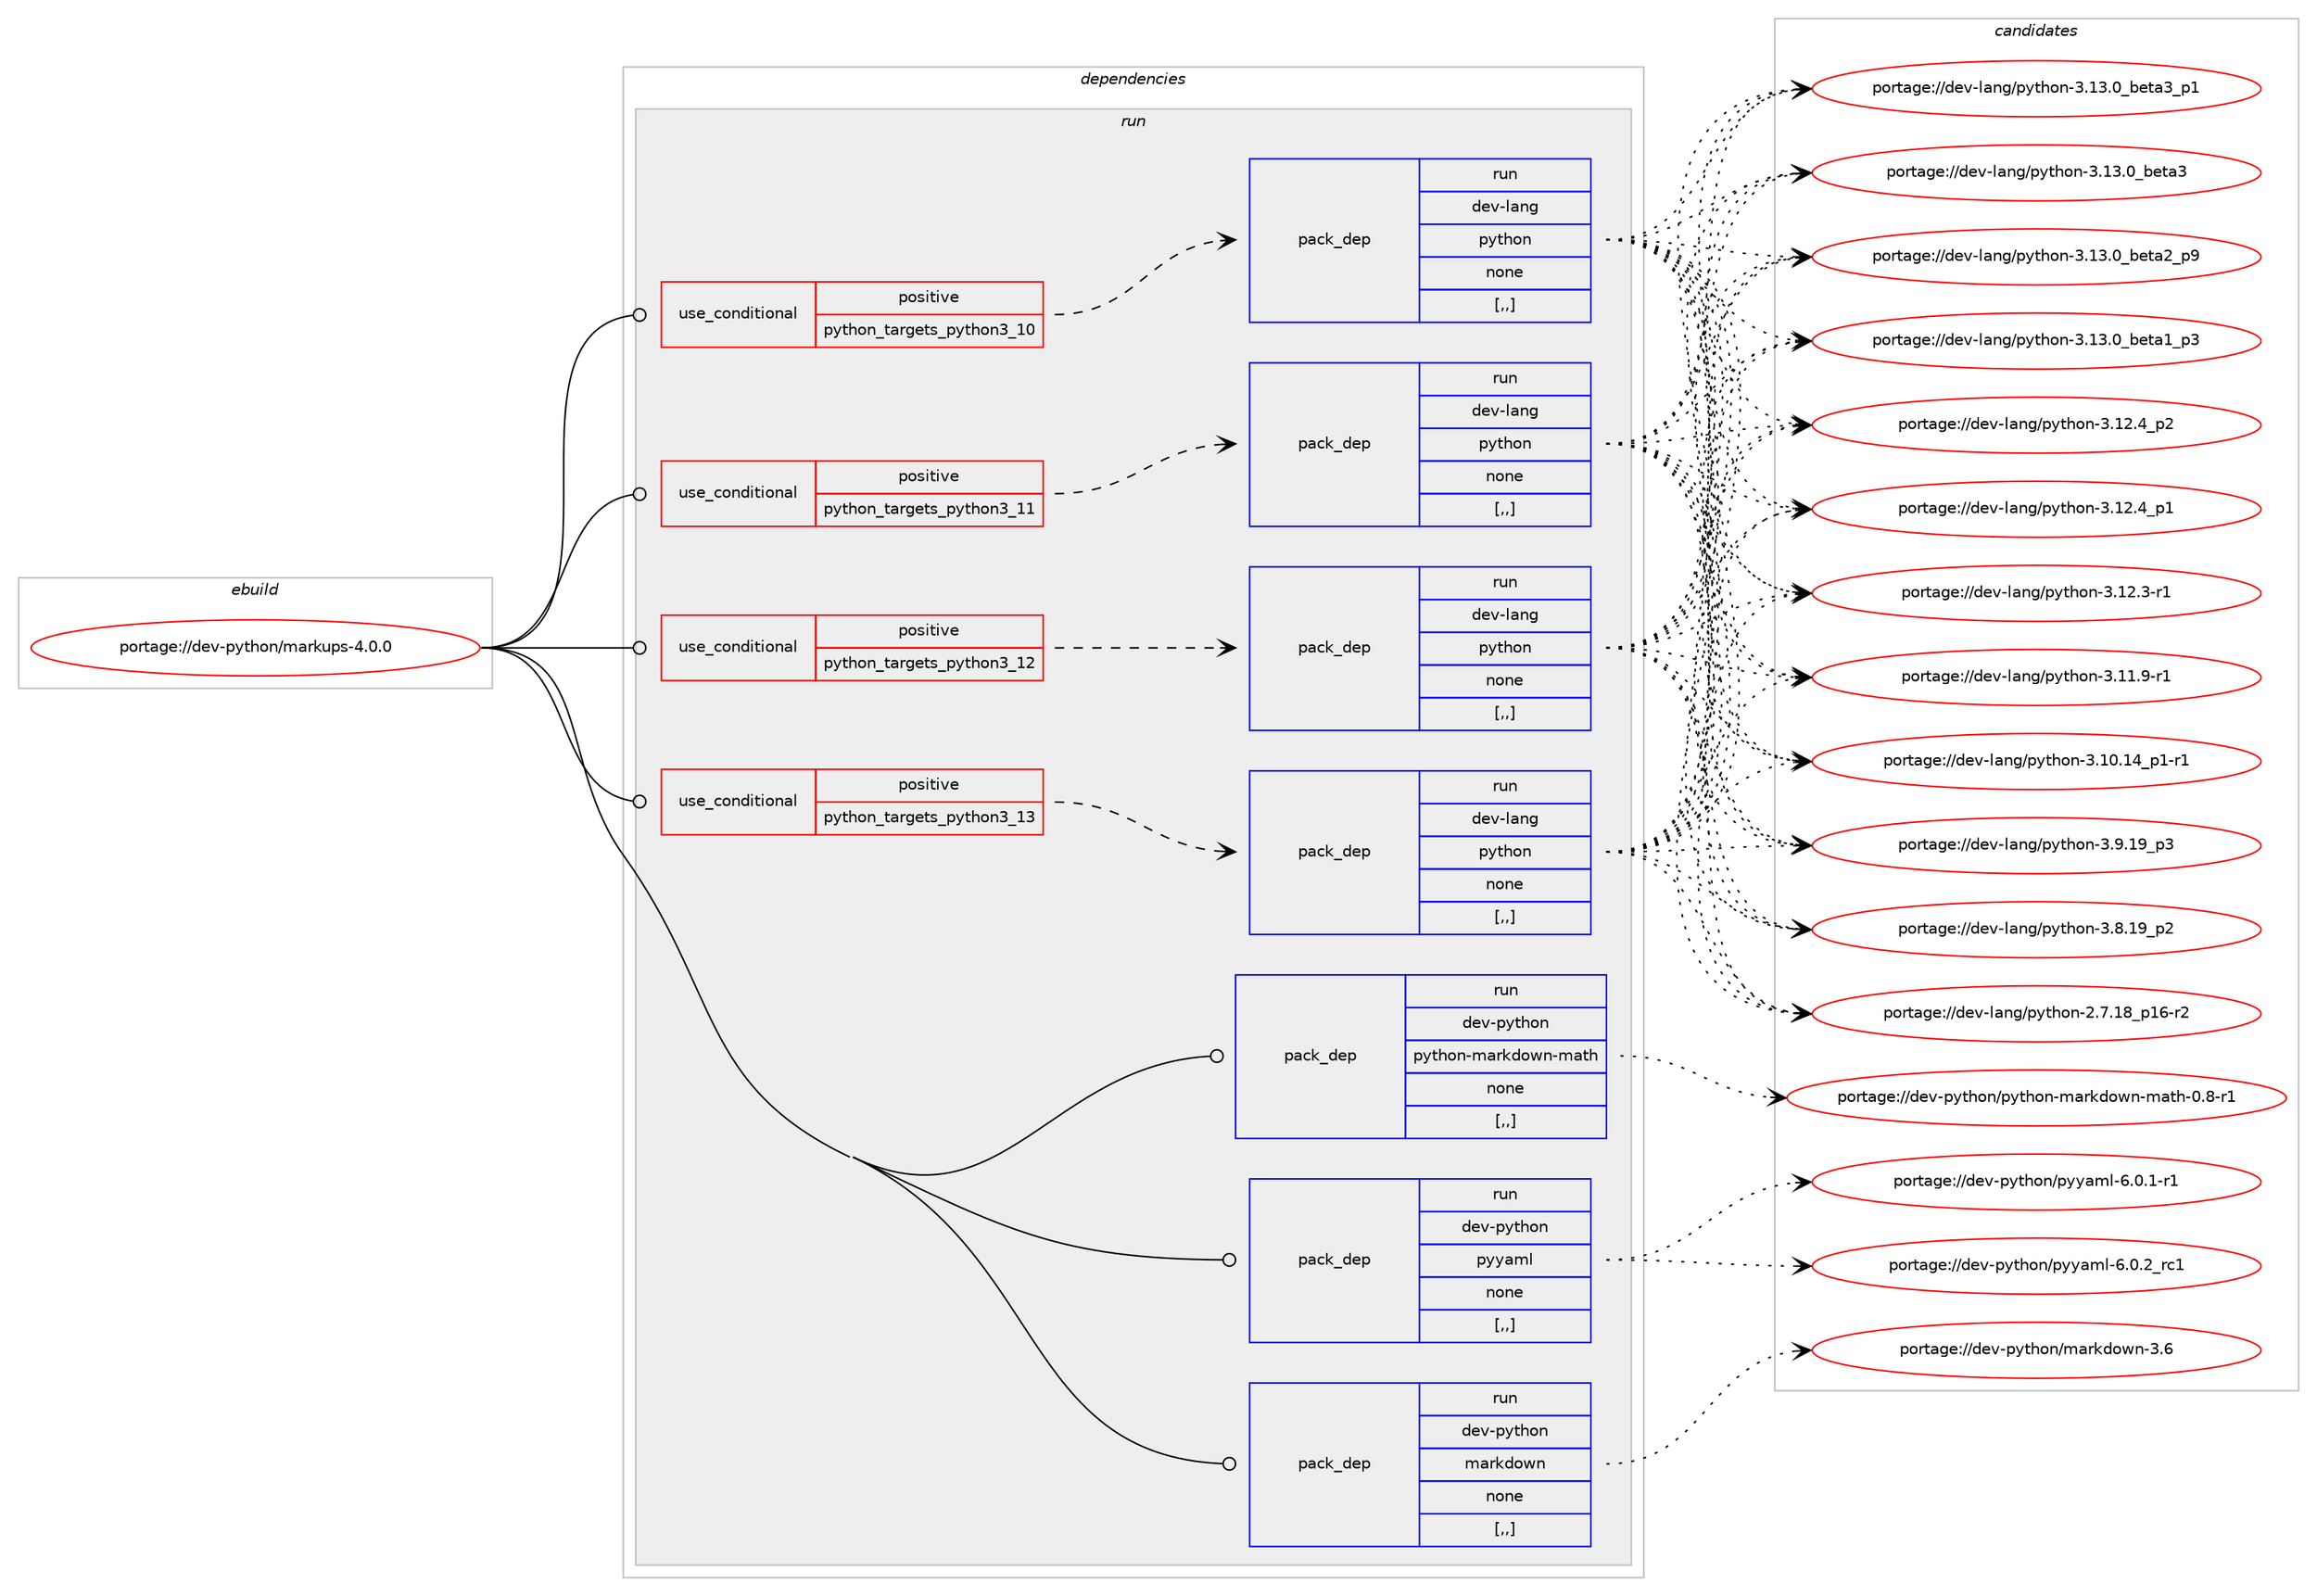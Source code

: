 digraph prolog {

# *************
# Graph options
# *************

newrank=true;
concentrate=true;
compound=true;
graph [rankdir=LR,fontname=Helvetica,fontsize=10,ranksep=1.5];#, ranksep=2.5, nodesep=0.2];
edge  [arrowhead=vee];
node  [fontname=Helvetica,fontsize=10];

# **********
# The ebuild
# **********

subgraph cluster_leftcol {
color=gray;
label=<<i>ebuild</i>>;
id [label="portage://dev-python/markups-4.0.0", color=red, width=4, href="../dev-python/markups-4.0.0.svg"];
}

# ****************
# The dependencies
# ****************

subgraph cluster_midcol {
color=gray;
label=<<i>dependencies</i>>;
subgraph cluster_compile {
fillcolor="#eeeeee";
style=filled;
label=<<i>compile</i>>;
}
subgraph cluster_compileandrun {
fillcolor="#eeeeee";
style=filled;
label=<<i>compile and run</i>>;
}
subgraph cluster_run {
fillcolor="#eeeeee";
style=filled;
label=<<i>run</i>>;
subgraph cond34534 {
dependency150433 [label=<<TABLE BORDER="0" CELLBORDER="1" CELLSPACING="0" CELLPADDING="4"><TR><TD ROWSPAN="3" CELLPADDING="10">use_conditional</TD></TR><TR><TD>positive</TD></TR><TR><TD>python_targets_python3_10</TD></TR></TABLE>>, shape=none, color=red];
subgraph pack114650 {
dependency150434 [label=<<TABLE BORDER="0" CELLBORDER="1" CELLSPACING="0" CELLPADDING="4" WIDTH="220"><TR><TD ROWSPAN="6" CELLPADDING="30">pack_dep</TD></TR><TR><TD WIDTH="110">run</TD></TR><TR><TD>dev-lang</TD></TR><TR><TD>python</TD></TR><TR><TD>none</TD></TR><TR><TD>[,,]</TD></TR></TABLE>>, shape=none, color=blue];
}
dependency150433:e -> dependency150434:w [weight=20,style="dashed",arrowhead="vee"];
}
id:e -> dependency150433:w [weight=20,style="solid",arrowhead="odot"];
subgraph cond34535 {
dependency150435 [label=<<TABLE BORDER="0" CELLBORDER="1" CELLSPACING="0" CELLPADDING="4"><TR><TD ROWSPAN="3" CELLPADDING="10">use_conditional</TD></TR><TR><TD>positive</TD></TR><TR><TD>python_targets_python3_11</TD></TR></TABLE>>, shape=none, color=red];
subgraph pack114651 {
dependency150436 [label=<<TABLE BORDER="0" CELLBORDER="1" CELLSPACING="0" CELLPADDING="4" WIDTH="220"><TR><TD ROWSPAN="6" CELLPADDING="30">pack_dep</TD></TR><TR><TD WIDTH="110">run</TD></TR><TR><TD>dev-lang</TD></TR><TR><TD>python</TD></TR><TR><TD>none</TD></TR><TR><TD>[,,]</TD></TR></TABLE>>, shape=none, color=blue];
}
dependency150435:e -> dependency150436:w [weight=20,style="dashed",arrowhead="vee"];
}
id:e -> dependency150435:w [weight=20,style="solid",arrowhead="odot"];
subgraph cond34536 {
dependency150437 [label=<<TABLE BORDER="0" CELLBORDER="1" CELLSPACING="0" CELLPADDING="4"><TR><TD ROWSPAN="3" CELLPADDING="10">use_conditional</TD></TR><TR><TD>positive</TD></TR><TR><TD>python_targets_python3_12</TD></TR></TABLE>>, shape=none, color=red];
subgraph pack114652 {
dependency150438 [label=<<TABLE BORDER="0" CELLBORDER="1" CELLSPACING="0" CELLPADDING="4" WIDTH="220"><TR><TD ROWSPAN="6" CELLPADDING="30">pack_dep</TD></TR><TR><TD WIDTH="110">run</TD></TR><TR><TD>dev-lang</TD></TR><TR><TD>python</TD></TR><TR><TD>none</TD></TR><TR><TD>[,,]</TD></TR></TABLE>>, shape=none, color=blue];
}
dependency150437:e -> dependency150438:w [weight=20,style="dashed",arrowhead="vee"];
}
id:e -> dependency150437:w [weight=20,style="solid",arrowhead="odot"];
subgraph cond34537 {
dependency150439 [label=<<TABLE BORDER="0" CELLBORDER="1" CELLSPACING="0" CELLPADDING="4"><TR><TD ROWSPAN="3" CELLPADDING="10">use_conditional</TD></TR><TR><TD>positive</TD></TR><TR><TD>python_targets_python3_13</TD></TR></TABLE>>, shape=none, color=red];
subgraph pack114653 {
dependency150440 [label=<<TABLE BORDER="0" CELLBORDER="1" CELLSPACING="0" CELLPADDING="4" WIDTH="220"><TR><TD ROWSPAN="6" CELLPADDING="30">pack_dep</TD></TR><TR><TD WIDTH="110">run</TD></TR><TR><TD>dev-lang</TD></TR><TR><TD>python</TD></TR><TR><TD>none</TD></TR><TR><TD>[,,]</TD></TR></TABLE>>, shape=none, color=blue];
}
dependency150439:e -> dependency150440:w [weight=20,style="dashed",arrowhead="vee"];
}
id:e -> dependency150439:w [weight=20,style="solid",arrowhead="odot"];
subgraph pack114654 {
dependency150441 [label=<<TABLE BORDER="0" CELLBORDER="1" CELLSPACING="0" CELLPADDING="4" WIDTH="220"><TR><TD ROWSPAN="6" CELLPADDING="30">pack_dep</TD></TR><TR><TD WIDTH="110">run</TD></TR><TR><TD>dev-python</TD></TR><TR><TD>markdown</TD></TR><TR><TD>none</TD></TR><TR><TD>[,,]</TD></TR></TABLE>>, shape=none, color=blue];
}
id:e -> dependency150441:w [weight=20,style="solid",arrowhead="odot"];
subgraph pack114655 {
dependency150442 [label=<<TABLE BORDER="0" CELLBORDER="1" CELLSPACING="0" CELLPADDING="4" WIDTH="220"><TR><TD ROWSPAN="6" CELLPADDING="30">pack_dep</TD></TR><TR><TD WIDTH="110">run</TD></TR><TR><TD>dev-python</TD></TR><TR><TD>python-markdown-math</TD></TR><TR><TD>none</TD></TR><TR><TD>[,,]</TD></TR></TABLE>>, shape=none, color=blue];
}
id:e -> dependency150442:w [weight=20,style="solid",arrowhead="odot"];
subgraph pack114656 {
dependency150443 [label=<<TABLE BORDER="0" CELLBORDER="1" CELLSPACING="0" CELLPADDING="4" WIDTH="220"><TR><TD ROWSPAN="6" CELLPADDING="30">pack_dep</TD></TR><TR><TD WIDTH="110">run</TD></TR><TR><TD>dev-python</TD></TR><TR><TD>pyyaml</TD></TR><TR><TD>none</TD></TR><TR><TD>[,,]</TD></TR></TABLE>>, shape=none, color=blue];
}
id:e -> dependency150443:w [weight=20,style="solid",arrowhead="odot"];
}
}

# **************
# The candidates
# **************

subgraph cluster_choices {
rank=same;
color=gray;
label=<<i>candidates</i>>;

subgraph choice114650 {
color=black;
nodesep=1;
choice10010111845108971101034711212111610411111045514649514648959810111697519511249 [label="portage://dev-lang/python-3.13.0_beta3_p1", color=red, width=4,href="../dev-lang/python-3.13.0_beta3_p1.svg"];
choice1001011184510897110103471121211161041111104551464951464895981011169751 [label="portage://dev-lang/python-3.13.0_beta3", color=red, width=4,href="../dev-lang/python-3.13.0_beta3.svg"];
choice10010111845108971101034711212111610411111045514649514648959810111697509511257 [label="portage://dev-lang/python-3.13.0_beta2_p9", color=red, width=4,href="../dev-lang/python-3.13.0_beta2_p9.svg"];
choice10010111845108971101034711212111610411111045514649514648959810111697499511251 [label="portage://dev-lang/python-3.13.0_beta1_p3", color=red, width=4,href="../dev-lang/python-3.13.0_beta1_p3.svg"];
choice100101118451089711010347112121116104111110455146495046529511250 [label="portage://dev-lang/python-3.12.4_p2", color=red, width=4,href="../dev-lang/python-3.12.4_p2.svg"];
choice100101118451089711010347112121116104111110455146495046529511249 [label="portage://dev-lang/python-3.12.4_p1", color=red, width=4,href="../dev-lang/python-3.12.4_p1.svg"];
choice100101118451089711010347112121116104111110455146495046514511449 [label="portage://dev-lang/python-3.12.3-r1", color=red, width=4,href="../dev-lang/python-3.12.3-r1.svg"];
choice100101118451089711010347112121116104111110455146494946574511449 [label="portage://dev-lang/python-3.11.9-r1", color=red, width=4,href="../dev-lang/python-3.11.9-r1.svg"];
choice100101118451089711010347112121116104111110455146494846495295112494511449 [label="portage://dev-lang/python-3.10.14_p1-r1", color=red, width=4,href="../dev-lang/python-3.10.14_p1-r1.svg"];
choice100101118451089711010347112121116104111110455146574649579511251 [label="portage://dev-lang/python-3.9.19_p3", color=red, width=4,href="../dev-lang/python-3.9.19_p3.svg"];
choice100101118451089711010347112121116104111110455146564649579511250 [label="portage://dev-lang/python-3.8.19_p2", color=red, width=4,href="../dev-lang/python-3.8.19_p2.svg"];
choice100101118451089711010347112121116104111110455046554649569511249544511450 [label="portage://dev-lang/python-2.7.18_p16-r2", color=red, width=4,href="../dev-lang/python-2.7.18_p16-r2.svg"];
dependency150434:e -> choice10010111845108971101034711212111610411111045514649514648959810111697519511249:w [style=dotted,weight="100"];
dependency150434:e -> choice1001011184510897110103471121211161041111104551464951464895981011169751:w [style=dotted,weight="100"];
dependency150434:e -> choice10010111845108971101034711212111610411111045514649514648959810111697509511257:w [style=dotted,weight="100"];
dependency150434:e -> choice10010111845108971101034711212111610411111045514649514648959810111697499511251:w [style=dotted,weight="100"];
dependency150434:e -> choice100101118451089711010347112121116104111110455146495046529511250:w [style=dotted,weight="100"];
dependency150434:e -> choice100101118451089711010347112121116104111110455146495046529511249:w [style=dotted,weight="100"];
dependency150434:e -> choice100101118451089711010347112121116104111110455146495046514511449:w [style=dotted,weight="100"];
dependency150434:e -> choice100101118451089711010347112121116104111110455146494946574511449:w [style=dotted,weight="100"];
dependency150434:e -> choice100101118451089711010347112121116104111110455146494846495295112494511449:w [style=dotted,weight="100"];
dependency150434:e -> choice100101118451089711010347112121116104111110455146574649579511251:w [style=dotted,weight="100"];
dependency150434:e -> choice100101118451089711010347112121116104111110455146564649579511250:w [style=dotted,weight="100"];
dependency150434:e -> choice100101118451089711010347112121116104111110455046554649569511249544511450:w [style=dotted,weight="100"];
}
subgraph choice114651 {
color=black;
nodesep=1;
choice10010111845108971101034711212111610411111045514649514648959810111697519511249 [label="portage://dev-lang/python-3.13.0_beta3_p1", color=red, width=4,href="../dev-lang/python-3.13.0_beta3_p1.svg"];
choice1001011184510897110103471121211161041111104551464951464895981011169751 [label="portage://dev-lang/python-3.13.0_beta3", color=red, width=4,href="../dev-lang/python-3.13.0_beta3.svg"];
choice10010111845108971101034711212111610411111045514649514648959810111697509511257 [label="portage://dev-lang/python-3.13.0_beta2_p9", color=red, width=4,href="../dev-lang/python-3.13.0_beta2_p9.svg"];
choice10010111845108971101034711212111610411111045514649514648959810111697499511251 [label="portage://dev-lang/python-3.13.0_beta1_p3", color=red, width=4,href="../dev-lang/python-3.13.0_beta1_p3.svg"];
choice100101118451089711010347112121116104111110455146495046529511250 [label="portage://dev-lang/python-3.12.4_p2", color=red, width=4,href="../dev-lang/python-3.12.4_p2.svg"];
choice100101118451089711010347112121116104111110455146495046529511249 [label="portage://dev-lang/python-3.12.4_p1", color=red, width=4,href="../dev-lang/python-3.12.4_p1.svg"];
choice100101118451089711010347112121116104111110455146495046514511449 [label="portage://dev-lang/python-3.12.3-r1", color=red, width=4,href="../dev-lang/python-3.12.3-r1.svg"];
choice100101118451089711010347112121116104111110455146494946574511449 [label="portage://dev-lang/python-3.11.9-r1", color=red, width=4,href="../dev-lang/python-3.11.9-r1.svg"];
choice100101118451089711010347112121116104111110455146494846495295112494511449 [label="portage://dev-lang/python-3.10.14_p1-r1", color=red, width=4,href="../dev-lang/python-3.10.14_p1-r1.svg"];
choice100101118451089711010347112121116104111110455146574649579511251 [label="portage://dev-lang/python-3.9.19_p3", color=red, width=4,href="../dev-lang/python-3.9.19_p3.svg"];
choice100101118451089711010347112121116104111110455146564649579511250 [label="portage://dev-lang/python-3.8.19_p2", color=red, width=4,href="../dev-lang/python-3.8.19_p2.svg"];
choice100101118451089711010347112121116104111110455046554649569511249544511450 [label="portage://dev-lang/python-2.7.18_p16-r2", color=red, width=4,href="../dev-lang/python-2.7.18_p16-r2.svg"];
dependency150436:e -> choice10010111845108971101034711212111610411111045514649514648959810111697519511249:w [style=dotted,weight="100"];
dependency150436:e -> choice1001011184510897110103471121211161041111104551464951464895981011169751:w [style=dotted,weight="100"];
dependency150436:e -> choice10010111845108971101034711212111610411111045514649514648959810111697509511257:w [style=dotted,weight="100"];
dependency150436:e -> choice10010111845108971101034711212111610411111045514649514648959810111697499511251:w [style=dotted,weight="100"];
dependency150436:e -> choice100101118451089711010347112121116104111110455146495046529511250:w [style=dotted,weight="100"];
dependency150436:e -> choice100101118451089711010347112121116104111110455146495046529511249:w [style=dotted,weight="100"];
dependency150436:e -> choice100101118451089711010347112121116104111110455146495046514511449:w [style=dotted,weight="100"];
dependency150436:e -> choice100101118451089711010347112121116104111110455146494946574511449:w [style=dotted,weight="100"];
dependency150436:e -> choice100101118451089711010347112121116104111110455146494846495295112494511449:w [style=dotted,weight="100"];
dependency150436:e -> choice100101118451089711010347112121116104111110455146574649579511251:w [style=dotted,weight="100"];
dependency150436:e -> choice100101118451089711010347112121116104111110455146564649579511250:w [style=dotted,weight="100"];
dependency150436:e -> choice100101118451089711010347112121116104111110455046554649569511249544511450:w [style=dotted,weight="100"];
}
subgraph choice114652 {
color=black;
nodesep=1;
choice10010111845108971101034711212111610411111045514649514648959810111697519511249 [label="portage://dev-lang/python-3.13.0_beta3_p1", color=red, width=4,href="../dev-lang/python-3.13.0_beta3_p1.svg"];
choice1001011184510897110103471121211161041111104551464951464895981011169751 [label="portage://dev-lang/python-3.13.0_beta3", color=red, width=4,href="../dev-lang/python-3.13.0_beta3.svg"];
choice10010111845108971101034711212111610411111045514649514648959810111697509511257 [label="portage://dev-lang/python-3.13.0_beta2_p9", color=red, width=4,href="../dev-lang/python-3.13.0_beta2_p9.svg"];
choice10010111845108971101034711212111610411111045514649514648959810111697499511251 [label="portage://dev-lang/python-3.13.0_beta1_p3", color=red, width=4,href="../dev-lang/python-3.13.0_beta1_p3.svg"];
choice100101118451089711010347112121116104111110455146495046529511250 [label="portage://dev-lang/python-3.12.4_p2", color=red, width=4,href="../dev-lang/python-3.12.4_p2.svg"];
choice100101118451089711010347112121116104111110455146495046529511249 [label="portage://dev-lang/python-3.12.4_p1", color=red, width=4,href="../dev-lang/python-3.12.4_p1.svg"];
choice100101118451089711010347112121116104111110455146495046514511449 [label="portage://dev-lang/python-3.12.3-r1", color=red, width=4,href="../dev-lang/python-3.12.3-r1.svg"];
choice100101118451089711010347112121116104111110455146494946574511449 [label="portage://dev-lang/python-3.11.9-r1", color=red, width=4,href="../dev-lang/python-3.11.9-r1.svg"];
choice100101118451089711010347112121116104111110455146494846495295112494511449 [label="portage://dev-lang/python-3.10.14_p1-r1", color=red, width=4,href="../dev-lang/python-3.10.14_p1-r1.svg"];
choice100101118451089711010347112121116104111110455146574649579511251 [label="portage://dev-lang/python-3.9.19_p3", color=red, width=4,href="../dev-lang/python-3.9.19_p3.svg"];
choice100101118451089711010347112121116104111110455146564649579511250 [label="portage://dev-lang/python-3.8.19_p2", color=red, width=4,href="../dev-lang/python-3.8.19_p2.svg"];
choice100101118451089711010347112121116104111110455046554649569511249544511450 [label="portage://dev-lang/python-2.7.18_p16-r2", color=red, width=4,href="../dev-lang/python-2.7.18_p16-r2.svg"];
dependency150438:e -> choice10010111845108971101034711212111610411111045514649514648959810111697519511249:w [style=dotted,weight="100"];
dependency150438:e -> choice1001011184510897110103471121211161041111104551464951464895981011169751:w [style=dotted,weight="100"];
dependency150438:e -> choice10010111845108971101034711212111610411111045514649514648959810111697509511257:w [style=dotted,weight="100"];
dependency150438:e -> choice10010111845108971101034711212111610411111045514649514648959810111697499511251:w [style=dotted,weight="100"];
dependency150438:e -> choice100101118451089711010347112121116104111110455146495046529511250:w [style=dotted,weight="100"];
dependency150438:e -> choice100101118451089711010347112121116104111110455146495046529511249:w [style=dotted,weight="100"];
dependency150438:e -> choice100101118451089711010347112121116104111110455146495046514511449:w [style=dotted,weight="100"];
dependency150438:e -> choice100101118451089711010347112121116104111110455146494946574511449:w [style=dotted,weight="100"];
dependency150438:e -> choice100101118451089711010347112121116104111110455146494846495295112494511449:w [style=dotted,weight="100"];
dependency150438:e -> choice100101118451089711010347112121116104111110455146574649579511251:w [style=dotted,weight="100"];
dependency150438:e -> choice100101118451089711010347112121116104111110455146564649579511250:w [style=dotted,weight="100"];
dependency150438:e -> choice100101118451089711010347112121116104111110455046554649569511249544511450:w [style=dotted,weight="100"];
}
subgraph choice114653 {
color=black;
nodesep=1;
choice10010111845108971101034711212111610411111045514649514648959810111697519511249 [label="portage://dev-lang/python-3.13.0_beta3_p1", color=red, width=4,href="../dev-lang/python-3.13.0_beta3_p1.svg"];
choice1001011184510897110103471121211161041111104551464951464895981011169751 [label="portage://dev-lang/python-3.13.0_beta3", color=red, width=4,href="../dev-lang/python-3.13.0_beta3.svg"];
choice10010111845108971101034711212111610411111045514649514648959810111697509511257 [label="portage://dev-lang/python-3.13.0_beta2_p9", color=red, width=4,href="../dev-lang/python-3.13.0_beta2_p9.svg"];
choice10010111845108971101034711212111610411111045514649514648959810111697499511251 [label="portage://dev-lang/python-3.13.0_beta1_p3", color=red, width=4,href="../dev-lang/python-3.13.0_beta1_p3.svg"];
choice100101118451089711010347112121116104111110455146495046529511250 [label="portage://dev-lang/python-3.12.4_p2", color=red, width=4,href="../dev-lang/python-3.12.4_p2.svg"];
choice100101118451089711010347112121116104111110455146495046529511249 [label="portage://dev-lang/python-3.12.4_p1", color=red, width=4,href="../dev-lang/python-3.12.4_p1.svg"];
choice100101118451089711010347112121116104111110455146495046514511449 [label="portage://dev-lang/python-3.12.3-r1", color=red, width=4,href="../dev-lang/python-3.12.3-r1.svg"];
choice100101118451089711010347112121116104111110455146494946574511449 [label="portage://dev-lang/python-3.11.9-r1", color=red, width=4,href="../dev-lang/python-3.11.9-r1.svg"];
choice100101118451089711010347112121116104111110455146494846495295112494511449 [label="portage://dev-lang/python-3.10.14_p1-r1", color=red, width=4,href="../dev-lang/python-3.10.14_p1-r1.svg"];
choice100101118451089711010347112121116104111110455146574649579511251 [label="portage://dev-lang/python-3.9.19_p3", color=red, width=4,href="../dev-lang/python-3.9.19_p3.svg"];
choice100101118451089711010347112121116104111110455146564649579511250 [label="portage://dev-lang/python-3.8.19_p2", color=red, width=4,href="../dev-lang/python-3.8.19_p2.svg"];
choice100101118451089711010347112121116104111110455046554649569511249544511450 [label="portage://dev-lang/python-2.7.18_p16-r2", color=red, width=4,href="../dev-lang/python-2.7.18_p16-r2.svg"];
dependency150440:e -> choice10010111845108971101034711212111610411111045514649514648959810111697519511249:w [style=dotted,weight="100"];
dependency150440:e -> choice1001011184510897110103471121211161041111104551464951464895981011169751:w [style=dotted,weight="100"];
dependency150440:e -> choice10010111845108971101034711212111610411111045514649514648959810111697509511257:w [style=dotted,weight="100"];
dependency150440:e -> choice10010111845108971101034711212111610411111045514649514648959810111697499511251:w [style=dotted,weight="100"];
dependency150440:e -> choice100101118451089711010347112121116104111110455146495046529511250:w [style=dotted,weight="100"];
dependency150440:e -> choice100101118451089711010347112121116104111110455146495046529511249:w [style=dotted,weight="100"];
dependency150440:e -> choice100101118451089711010347112121116104111110455146495046514511449:w [style=dotted,weight="100"];
dependency150440:e -> choice100101118451089711010347112121116104111110455146494946574511449:w [style=dotted,weight="100"];
dependency150440:e -> choice100101118451089711010347112121116104111110455146494846495295112494511449:w [style=dotted,weight="100"];
dependency150440:e -> choice100101118451089711010347112121116104111110455146574649579511251:w [style=dotted,weight="100"];
dependency150440:e -> choice100101118451089711010347112121116104111110455146564649579511250:w [style=dotted,weight="100"];
dependency150440:e -> choice100101118451089711010347112121116104111110455046554649569511249544511450:w [style=dotted,weight="100"];
}
subgraph choice114654 {
color=black;
nodesep=1;
choice10010111845112121116104111110471099711410710011111911045514654 [label="portage://dev-python/markdown-3.6", color=red, width=4,href="../dev-python/markdown-3.6.svg"];
dependency150441:e -> choice10010111845112121116104111110471099711410710011111911045514654:w [style=dotted,weight="100"];
}
subgraph choice114655 {
color=black;
nodesep=1;
choice100101118451121211161041111104711212111610411111045109971141071001111191104510997116104454846564511449 [label="portage://dev-python/python-markdown-math-0.8-r1", color=red, width=4,href="../dev-python/python-markdown-math-0.8-r1.svg"];
dependency150442:e -> choice100101118451121211161041111104711212111610411111045109971141071001111191104510997116104454846564511449:w [style=dotted,weight="100"];
}
subgraph choice114656 {
color=black;
nodesep=1;
choice100101118451121211161041111104711212112197109108455446484650951149949 [label="portage://dev-python/pyyaml-6.0.2_rc1", color=red, width=4,href="../dev-python/pyyaml-6.0.2_rc1.svg"];
choice1001011184511212111610411111047112121121971091084554464846494511449 [label="portage://dev-python/pyyaml-6.0.1-r1", color=red, width=4,href="../dev-python/pyyaml-6.0.1-r1.svg"];
dependency150443:e -> choice100101118451121211161041111104711212112197109108455446484650951149949:w [style=dotted,weight="100"];
dependency150443:e -> choice1001011184511212111610411111047112121121971091084554464846494511449:w [style=dotted,weight="100"];
}
}

}

